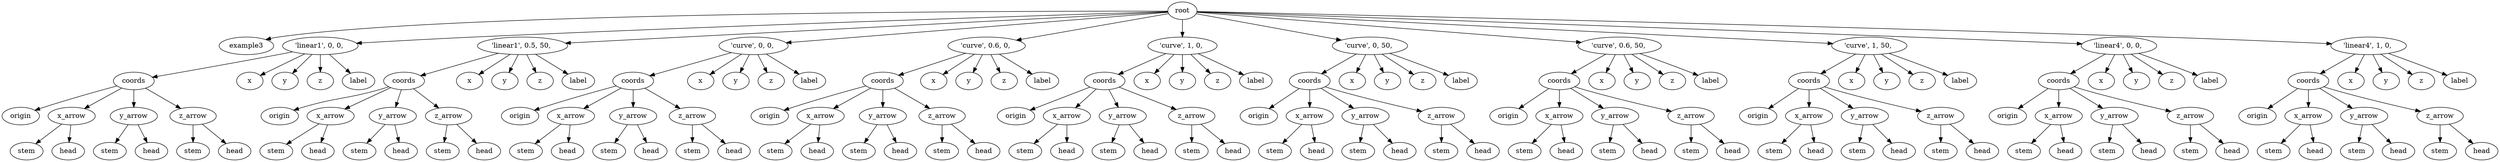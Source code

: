 digraph example3 {
    root_389 [label="root"];
    example3_390 [label="example3"];
    391 [label="'linear1',\ 0,\ 0,\ "];
    coords_392 [label="coords"];
    origin_393 [label="origin"];
    x_arrow_394 [label="x_arrow"];
    stem_395 [label="stem"];
    head_396 [label="head"];
    y_arrow_397 [label="y_arrow"];
    stem_398 [label="stem"];
    head_399 [label="head"];
    z_arrow_400 [label="z_arrow"];
    stem_401 [label="stem"];
    head_402 [label="head"];
    x_403 [label="x"];
    y_404 [label="y"];
    z_405 [label="z"];
    label_406 [label="label"];
    407 [label="'linear1',\ 0\.5,\ 50,\ "];
    coords_408 [label="coords"];
    origin_409 [label="origin"];
    x_arrow_410 [label="x_arrow"];
    stem_411 [label="stem"];
    head_412 [label="head"];
    y_arrow_413 [label="y_arrow"];
    stem_414 [label="stem"];
    head_415 [label="head"];
    z_arrow_416 [label="z_arrow"];
    stem_417 [label="stem"];
    head_418 [label="head"];
    x_419 [label="x"];
    y_420 [label="y"];
    z_421 [label="z"];
    label_422 [label="label"];
    423 [label="'curve',\ 0,\ 0,\ "];
    coords_424 [label="coords"];
    origin_425 [label="origin"];
    x_arrow_426 [label="x_arrow"];
    stem_427 [label="stem"];
    head_428 [label="head"];
    y_arrow_429 [label="y_arrow"];
    stem_430 [label="stem"];
    head_431 [label="head"];
    z_arrow_432 [label="z_arrow"];
    stem_433 [label="stem"];
    head_434 [label="head"];
    x_435 [label="x"];
    y_436 [label="y"];
    z_437 [label="z"];
    label_438 [label="label"];
    439 [label="'curve',\ 0\.6,\ 0,\ "];
    coords_440 [label="coords"];
    origin_441 [label="origin"];
    x_arrow_442 [label="x_arrow"];
    stem_443 [label="stem"];
    head_444 [label="head"];
    y_arrow_445 [label="y_arrow"];
    stem_446 [label="stem"];
    head_447 [label="head"];
    z_arrow_448 [label="z_arrow"];
    stem_449 [label="stem"];
    head_450 [label="head"];
    x_451 [label="x"];
    y_452 [label="y"];
    z_453 [label="z"];
    label_454 [label="label"];
    455 [label="'curve',\ 1,\ 0,\ "];
    coords_456 [label="coords"];
    origin_457 [label="origin"];
    x_arrow_458 [label="x_arrow"];
    stem_459 [label="stem"];
    head_460 [label="head"];
    y_arrow_461 [label="y_arrow"];
    stem_462 [label="stem"];
    head_463 [label="head"];
    z_arrow_464 [label="z_arrow"];
    stem_465 [label="stem"];
    head_466 [label="head"];
    x_467 [label="x"];
    y_468 [label="y"];
    z_469 [label="z"];
    label_470 [label="label"];
    471 [label="'curve',\ 0,\ 50,\ "];
    coords_472 [label="coords"];
    origin_473 [label="origin"];
    x_arrow_474 [label="x_arrow"];
    stem_475 [label="stem"];
    head_476 [label="head"];
    y_arrow_477 [label="y_arrow"];
    stem_478 [label="stem"];
    head_479 [label="head"];
    z_arrow_480 [label="z_arrow"];
    stem_481 [label="stem"];
    head_482 [label="head"];
    x_483 [label="x"];
    y_484 [label="y"];
    z_485 [label="z"];
    label_486 [label="label"];
    487 [label="'curve',\ 0\.6,\ 50,\ "];
    coords_488 [label="coords"];
    origin_489 [label="origin"];
    x_arrow_490 [label="x_arrow"];
    stem_491 [label="stem"];
    head_492 [label="head"];
    y_arrow_493 [label="y_arrow"];
    stem_494 [label="stem"];
    head_495 [label="head"];
    z_arrow_496 [label="z_arrow"];
    stem_497 [label="stem"];
    head_498 [label="head"];
    x_499 [label="x"];
    y_500 [label="y"];
    z_501 [label="z"];
    label_502 [label="label"];
    503 [label="'curve',\ 1,\ 50,\ "];
    coords_504 [label="coords"];
    origin_505 [label="origin"];
    x_arrow_506 [label="x_arrow"];
    stem_507 [label="stem"];
    head_508 [label="head"];
    y_arrow_509 [label="y_arrow"];
    stem_510 [label="stem"];
    head_511 [label="head"];
    z_arrow_512 [label="z_arrow"];
    stem_513 [label="stem"];
    head_514 [label="head"];
    x_515 [label="x"];
    y_516 [label="y"];
    z_517 [label="z"];
    label_518 [label="label"];
    519 [label="'linear4',\ 0,\ 0,\ "];
    coords_520 [label="coords"];
    origin_521 [label="origin"];
    x_arrow_522 [label="x_arrow"];
    stem_523 [label="stem"];
    head_524 [label="head"];
    y_arrow_525 [label="y_arrow"];
    stem_526 [label="stem"];
    head_527 [label="head"];
    z_arrow_528 [label="z_arrow"];
    stem_529 [label="stem"];
    head_530 [label="head"];
    x_531 [label="x"];
    y_532 [label="y"];
    z_533 [label="z"];
    label_534 [label="label"];
    535 [label="'linear4',\ 1,\ 0,\ "];
    coords_536 [label="coords"];
    origin_537 [label="origin"];
    x_arrow_538 [label="x_arrow"];
    stem_539 [label="stem"];
    head_540 [label="head"];
    y_arrow_541 [label="y_arrow"];
    stem_542 [label="stem"];
    head_543 [label="head"];
    z_arrow_544 [label="z_arrow"];
    stem_545 [label="stem"];
    head_546 [label="head"];
    x_547 [label="x"];
    y_548 [label="y"];
    z_549 [label="z"];
    label_550 [label="label"];
    root_389 -> example3_390;
    root_389 -> 391;
    391 -> coords_392;
    coords_392 -> origin_393;
    coords_392 -> x_arrow_394;
    x_arrow_394 -> stem_395;
    x_arrow_394 -> head_396;
    coords_392 -> y_arrow_397;
    y_arrow_397 -> stem_398;
    y_arrow_397 -> head_399;
    coords_392 -> z_arrow_400;
    z_arrow_400 -> stem_401;
    z_arrow_400 -> head_402;
    391 -> x_403;
    391 -> y_404;
    391 -> z_405;
    391 -> label_406;
    root_389 -> 407;
    407 -> coords_408;
    coords_408 -> origin_409;
    coords_408 -> x_arrow_410;
    x_arrow_410 -> stem_411;
    x_arrow_410 -> head_412;
    coords_408 -> y_arrow_413;
    y_arrow_413 -> stem_414;
    y_arrow_413 -> head_415;
    coords_408 -> z_arrow_416;
    z_arrow_416 -> stem_417;
    z_arrow_416 -> head_418;
    407 -> x_419;
    407 -> y_420;
    407 -> z_421;
    407 -> label_422;
    root_389 -> 423;
    423 -> coords_424;
    coords_424 -> origin_425;
    coords_424 -> x_arrow_426;
    x_arrow_426 -> stem_427;
    x_arrow_426 -> head_428;
    coords_424 -> y_arrow_429;
    y_arrow_429 -> stem_430;
    y_arrow_429 -> head_431;
    coords_424 -> z_arrow_432;
    z_arrow_432 -> stem_433;
    z_arrow_432 -> head_434;
    423 -> x_435;
    423 -> y_436;
    423 -> z_437;
    423 -> label_438;
    root_389 -> 439;
    439 -> coords_440;
    coords_440 -> origin_441;
    coords_440 -> x_arrow_442;
    x_arrow_442 -> stem_443;
    x_arrow_442 -> head_444;
    coords_440 -> y_arrow_445;
    y_arrow_445 -> stem_446;
    y_arrow_445 -> head_447;
    coords_440 -> z_arrow_448;
    z_arrow_448 -> stem_449;
    z_arrow_448 -> head_450;
    439 -> x_451;
    439 -> y_452;
    439 -> z_453;
    439 -> label_454;
    root_389 -> 455;
    455 -> coords_456;
    coords_456 -> origin_457;
    coords_456 -> x_arrow_458;
    x_arrow_458 -> stem_459;
    x_arrow_458 -> head_460;
    coords_456 -> y_arrow_461;
    y_arrow_461 -> stem_462;
    y_arrow_461 -> head_463;
    coords_456 -> z_arrow_464;
    z_arrow_464 -> stem_465;
    z_arrow_464 -> head_466;
    455 -> x_467;
    455 -> y_468;
    455 -> z_469;
    455 -> label_470;
    root_389 -> 471;
    471 -> coords_472;
    coords_472 -> origin_473;
    coords_472 -> x_arrow_474;
    x_arrow_474 -> stem_475;
    x_arrow_474 -> head_476;
    coords_472 -> y_arrow_477;
    y_arrow_477 -> stem_478;
    y_arrow_477 -> head_479;
    coords_472 -> z_arrow_480;
    z_arrow_480 -> stem_481;
    z_arrow_480 -> head_482;
    471 -> x_483;
    471 -> y_484;
    471 -> z_485;
    471 -> label_486;
    root_389 -> 487;
    487 -> coords_488;
    coords_488 -> origin_489;
    coords_488 -> x_arrow_490;
    x_arrow_490 -> stem_491;
    x_arrow_490 -> head_492;
    coords_488 -> y_arrow_493;
    y_arrow_493 -> stem_494;
    y_arrow_493 -> head_495;
    coords_488 -> z_arrow_496;
    z_arrow_496 -> stem_497;
    z_arrow_496 -> head_498;
    487 -> x_499;
    487 -> y_500;
    487 -> z_501;
    487 -> label_502;
    root_389 -> 503;
    503 -> coords_504;
    coords_504 -> origin_505;
    coords_504 -> x_arrow_506;
    x_arrow_506 -> stem_507;
    x_arrow_506 -> head_508;
    coords_504 -> y_arrow_509;
    y_arrow_509 -> stem_510;
    y_arrow_509 -> head_511;
    coords_504 -> z_arrow_512;
    z_arrow_512 -> stem_513;
    z_arrow_512 -> head_514;
    503 -> x_515;
    503 -> y_516;
    503 -> z_517;
    503 -> label_518;
    root_389 -> 519;
    519 -> coords_520;
    coords_520 -> origin_521;
    coords_520 -> x_arrow_522;
    x_arrow_522 -> stem_523;
    x_arrow_522 -> head_524;
    coords_520 -> y_arrow_525;
    y_arrow_525 -> stem_526;
    y_arrow_525 -> head_527;
    coords_520 -> z_arrow_528;
    z_arrow_528 -> stem_529;
    z_arrow_528 -> head_530;
    519 -> x_531;
    519 -> y_532;
    519 -> z_533;
    519 -> label_534;
    root_389 -> 535;
    535 -> coords_536;
    coords_536 -> origin_537;
    coords_536 -> x_arrow_538;
    x_arrow_538 -> stem_539;
    x_arrow_538 -> head_540;
    coords_536 -> y_arrow_541;
    y_arrow_541 -> stem_542;
    y_arrow_541 -> head_543;
    coords_536 -> z_arrow_544;
    z_arrow_544 -> stem_545;
    z_arrow_544 -> head_546;
    535 -> x_547;
    535 -> y_548;
    535 -> z_549;
    535 -> label_550;
}
